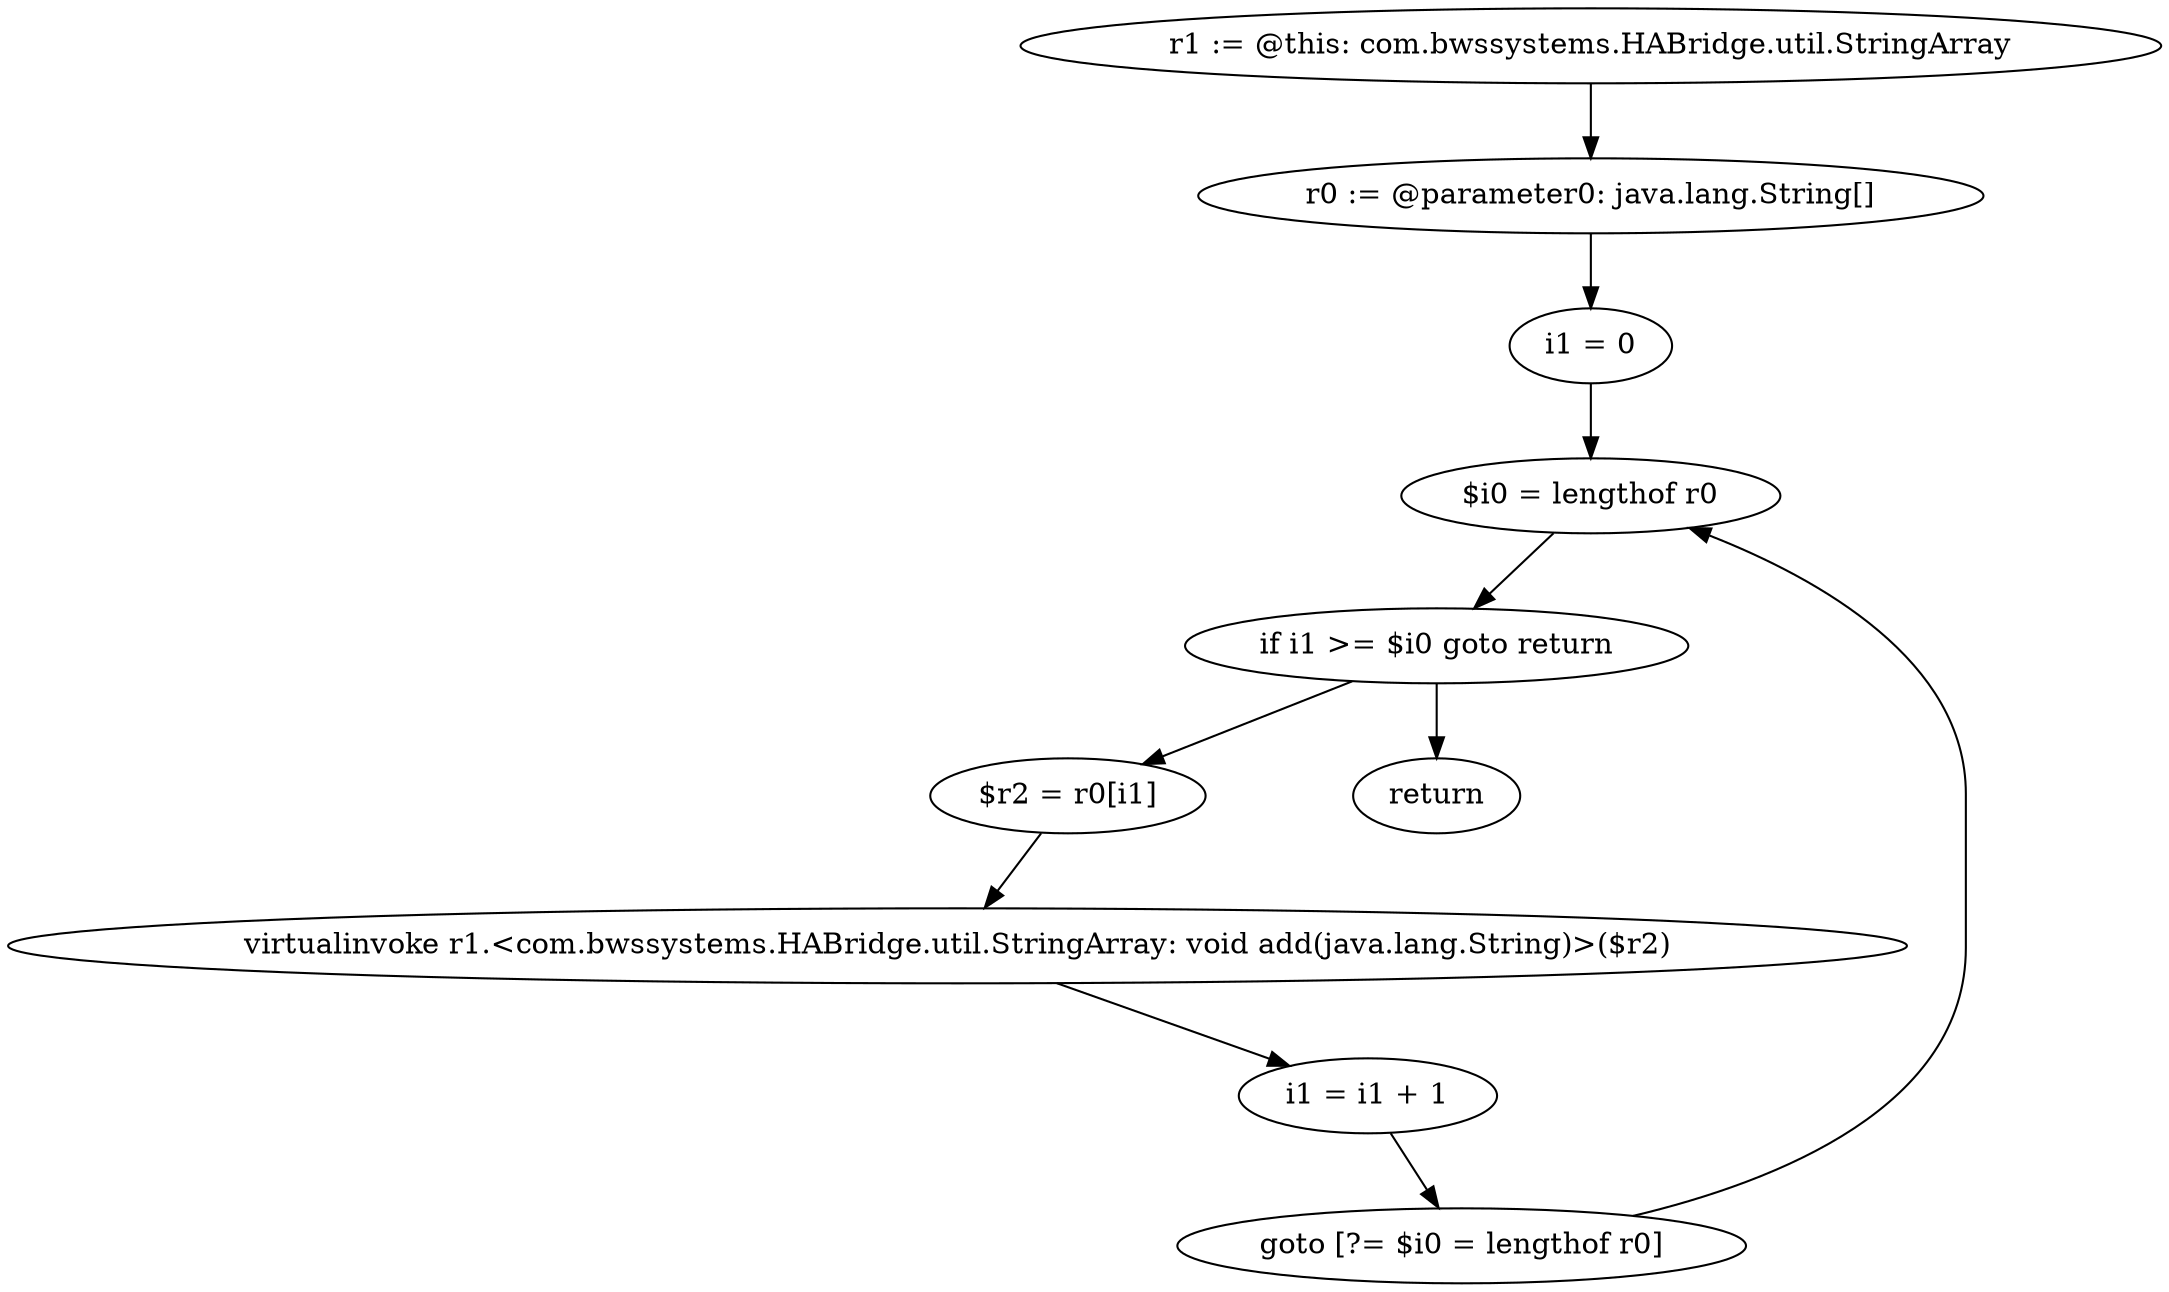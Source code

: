 digraph "unitGraph" {
    "r1 := @this: com.bwssystems.HABridge.util.StringArray"
    "r0 := @parameter0: java.lang.String[]"
    "i1 = 0"
    "$i0 = lengthof r0"
    "if i1 >= $i0 goto return"
    "$r2 = r0[i1]"
    "virtualinvoke r1.<com.bwssystems.HABridge.util.StringArray: void add(java.lang.String)>($r2)"
    "i1 = i1 + 1"
    "goto [?= $i0 = lengthof r0]"
    "return"
    "r1 := @this: com.bwssystems.HABridge.util.StringArray"->"r0 := @parameter0: java.lang.String[]";
    "r0 := @parameter0: java.lang.String[]"->"i1 = 0";
    "i1 = 0"->"$i0 = lengthof r0";
    "$i0 = lengthof r0"->"if i1 >= $i0 goto return";
    "if i1 >= $i0 goto return"->"$r2 = r0[i1]";
    "if i1 >= $i0 goto return"->"return";
    "$r2 = r0[i1]"->"virtualinvoke r1.<com.bwssystems.HABridge.util.StringArray: void add(java.lang.String)>($r2)";
    "virtualinvoke r1.<com.bwssystems.HABridge.util.StringArray: void add(java.lang.String)>($r2)"->"i1 = i1 + 1";
    "i1 = i1 + 1"->"goto [?= $i0 = lengthof r0]";
    "goto [?= $i0 = lengthof r0]"->"$i0 = lengthof r0";
}
